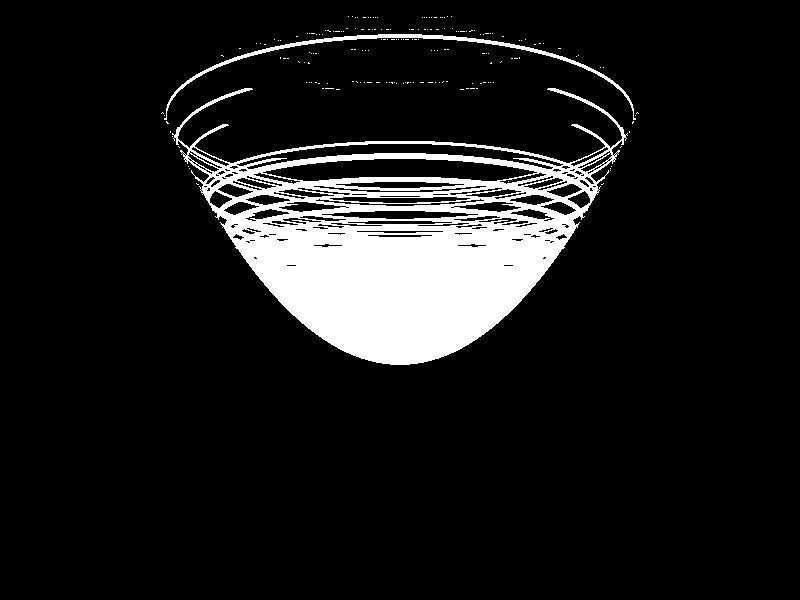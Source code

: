 #declare RR = 4;
#switch (clock) 
#case (0)
   #declare VP = <RR,0,0>;
   #break
#case (1)
   #declare VP = <0,0,RR>;
   #break
#case (2)
   #declare VP = <0.7*RR,0,0.7*RR>;
   #break
#case (3)
   #declare VP = <0.7*RR,0.7*RR,0.7*RR>;
   #break
#end

camera {
   location VP
   up y
   right x
   angle 60
   sky <0,0,1>
   look_at <0,0,0.5>
}

light_source {
  <15,0,0>
  color rgb <1,0.5,0.5>
}
light_source {
  <0,15,0>
  color rgb <0.5,1.0,0.5>
}
light_source {
  <0,0,15>
  color rgb <0.5,0.5,1.0>
}

#declare C = 1;

#declare dz = 0.001;
#declare dtheta = radians(2);

#declare N = 200;

sor {
	N,
	#declare i = 0;
	#while (i < N) 
		#declare x1 = 1.4*i/N;
		<x1,x1*x1/C>
		#declare i = i + 1;
	#end // i
	open
	rotate <90,0,0>
   texture {
      pigment { color rgb <1,1,1> }
      finish { ambient 0.2 diffuse 0.6 specular 0.3 }
   }
}

